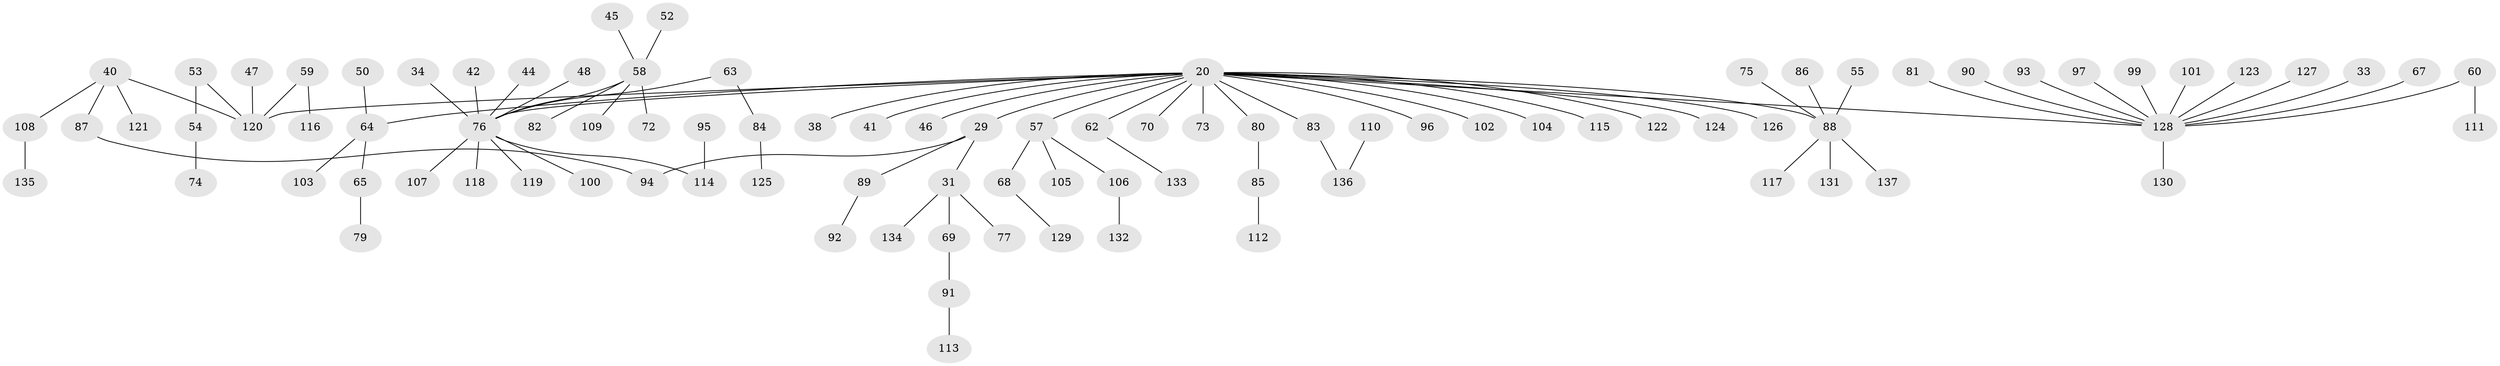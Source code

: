 // original degree distribution, {9: 0.0072992700729927005, 17: 0.0072992700729927005, 2: 0.27007299270072993, 5: 0.0072992700729927005, 3: 0.08759124087591241, 4: 0.043795620437956206, 10: 0.0072992700729927005, 12: 0.0072992700729927005, 1: 0.5401459854014599, 6: 0.014598540145985401, 7: 0.0072992700729927005}
// Generated by graph-tools (version 1.1) at 2025/51/03/04/25 21:51:17]
// undirected, 95 vertices, 95 edges
graph export_dot {
graph [start="1"]
  node [color=gray90,style=filled];
  20 [super="+2+8"];
  29;
  31;
  33;
  34;
  38;
  40 [super="+18"];
  41;
  42;
  44;
  45;
  46;
  47;
  48;
  50;
  52;
  53;
  54;
  55;
  57;
  58 [super="+37"];
  59 [super="+17"];
  60;
  62 [super="+12"];
  63;
  64 [super="+9"];
  65;
  67;
  68;
  69;
  70;
  72;
  73;
  74;
  75;
  76 [super="+36+61"];
  77;
  79;
  80 [super="+22"];
  81;
  82;
  83 [super="+13+24+56"];
  84;
  85;
  86;
  87;
  88 [super="+43+66+71"];
  89;
  90;
  91;
  92;
  93;
  94;
  95;
  96;
  97;
  99;
  100;
  101;
  102 [super="+21"];
  103;
  104;
  105;
  106;
  107;
  108;
  109;
  110;
  111;
  112;
  113;
  114 [super="+49"];
  115;
  116;
  117;
  118;
  119;
  120 [super="+14+98"];
  121;
  122;
  123;
  124;
  125;
  126;
  127;
  128 [super="+15+26+30+7+35+78+19+25+51+27"];
  129;
  130;
  131;
  132;
  133;
  134;
  135;
  136 [super="+28"];
  137;
  20 -- 70;
  20 -- 73;
  20 -- 96;
  20 -- 104;
  20 -- 41;
  20 -- 46;
  20 -- 115;
  20 -- 57;
  20 -- 122;
  20 -- 124;
  20 -- 126;
  20 -- 29;
  20 -- 38;
  20 -- 83;
  20 -- 120 [weight=2];
  20 -- 128;
  20 -- 76 [weight=2];
  20 -- 88 [weight=2];
  20 -- 64;
  20 -- 62;
  20 -- 102;
  20 -- 80;
  29 -- 31;
  29 -- 89;
  29 -- 94;
  31 -- 69;
  31 -- 77;
  31 -- 134;
  33 -- 128;
  34 -- 76;
  40 -- 87;
  40 -- 121;
  40 -- 108;
  40 -- 120;
  42 -- 76;
  44 -- 76;
  45 -- 58;
  47 -- 120;
  48 -- 76;
  50 -- 64;
  52 -- 58;
  53 -- 54;
  53 -- 120;
  54 -- 74;
  55 -- 88;
  57 -- 68;
  57 -- 105;
  57 -- 106;
  58 -- 82;
  58 -- 72;
  58 -- 109;
  58 -- 76;
  59 -- 120;
  59 -- 116;
  60 -- 111;
  60 -- 128;
  62 -- 133;
  63 -- 84;
  63 -- 76;
  64 -- 65;
  64 -- 103;
  65 -- 79;
  67 -- 128;
  68 -- 129;
  69 -- 91;
  75 -- 88;
  76 -- 100;
  76 -- 107;
  76 -- 118;
  76 -- 119;
  76 -- 114;
  80 -- 85;
  81 -- 128;
  83 -- 136;
  84 -- 125;
  85 -- 112;
  86 -- 88;
  87 -- 94;
  88 -- 131;
  88 -- 117;
  88 -- 137;
  89 -- 92;
  90 -- 128;
  91 -- 113;
  93 -- 128;
  95 -- 114;
  97 -- 128;
  99 -- 128;
  101 -- 128;
  106 -- 132;
  108 -- 135;
  110 -- 136;
  123 -- 128;
  127 -- 128;
  128 -- 130;
}
